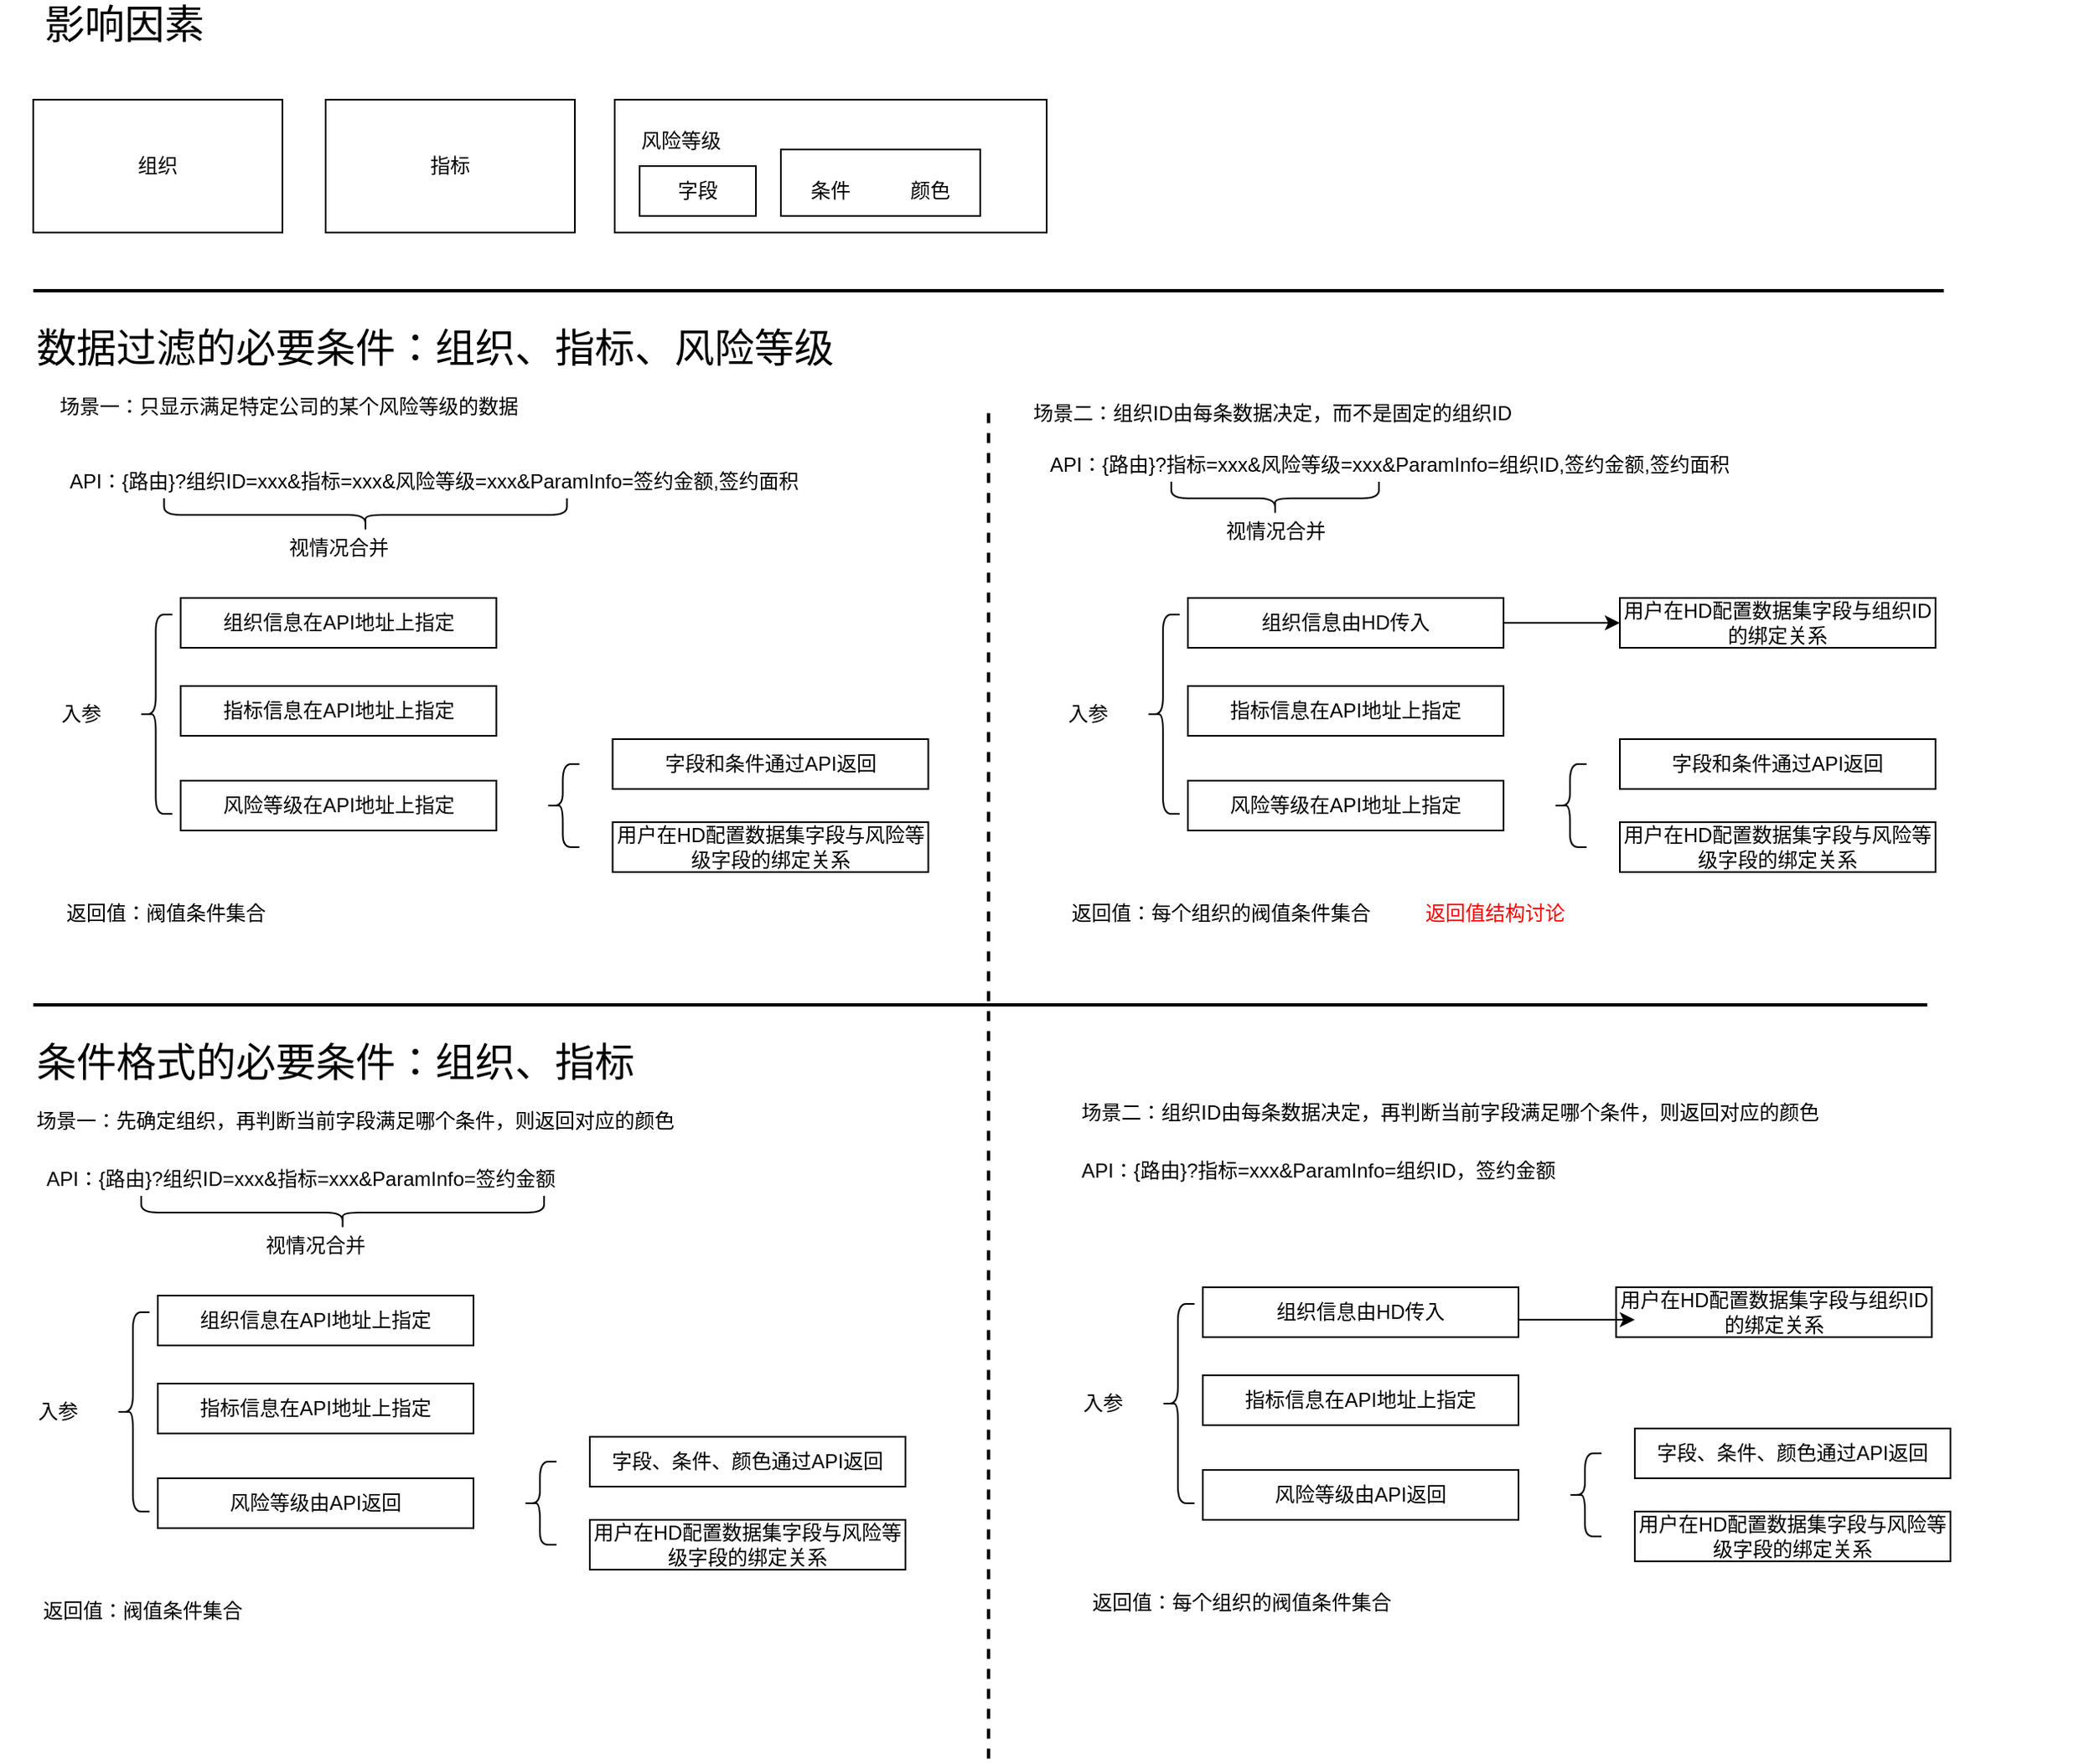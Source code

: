 <mxfile version="12.4.9" type="github">
  <diagram id="IV0gtR9qt2C5YhMelClP" name="第 1 页">
    <mxGraphModel dx="1124" dy="830" grid="1" gridSize="10" guides="1" tooltips="1" connect="1" arrows="1" fold="1" page="1" pageScale="1" pageWidth="1100" pageHeight="1700" math="0" shadow="0">
      <root>
        <mxCell id="0"/>
        <mxCell id="1" parent="0"/>
        <mxCell id="z4cfsqJoMu1uItzRfGyK-11" value="" style="rounded=0;whiteSpace=wrap;html=1;strokeWidth=1;fontSize=12;" vertex="1" parent="1">
          <mxGeometry x="440" y="120" width="260" height="80" as="geometry"/>
        </mxCell>
        <mxCell id="z4cfsqJoMu1uItzRfGyK-1" value="组织" style="rounded=0;whiteSpace=wrap;html=1;" vertex="1" parent="1">
          <mxGeometry x="90" y="120" width="150" height="80" as="geometry"/>
        </mxCell>
        <mxCell id="z4cfsqJoMu1uItzRfGyK-2" value="指标" style="rounded=0;whiteSpace=wrap;html=1;" vertex="1" parent="1">
          <mxGeometry x="266" y="120" width="150" height="80" as="geometry"/>
        </mxCell>
        <mxCell id="z4cfsqJoMu1uItzRfGyK-4" value="字段" style="rounded=0;whiteSpace=wrap;html=1;" vertex="1" parent="1">
          <mxGeometry x="455" y="160" width="70" height="30" as="geometry"/>
        </mxCell>
        <mxCell id="z4cfsqJoMu1uItzRfGyK-5" value="" style="rounded=0;whiteSpace=wrap;html=1;" vertex="1" parent="1">
          <mxGeometry x="540" y="150" width="120" height="40" as="geometry"/>
        </mxCell>
        <mxCell id="z4cfsqJoMu1uItzRfGyK-7" value="影响因素" style="text;html=1;strokeColor=none;fillColor=none;align=center;verticalAlign=middle;whiteSpace=wrap;rounded=0;strokeWidth=1;fontSize=24;" vertex="1" parent="1">
          <mxGeometry x="90" y="60" width="110" height="30" as="geometry"/>
        </mxCell>
        <mxCell id="z4cfsqJoMu1uItzRfGyK-8" value="" style="line;strokeWidth=2;html=1;fontSize=24;" vertex="1" parent="1">
          <mxGeometry x="90" y="230" width="1150" height="10" as="geometry"/>
        </mxCell>
        <mxCell id="z4cfsqJoMu1uItzRfGyK-9" value="数据过滤的必要条件：组织、指标、风险等级" style="text;html=1;strokeColor=none;fillColor=none;align=left;verticalAlign=middle;whiteSpace=wrap;rounded=0;strokeWidth=1;fontSize=24;" vertex="1" parent="1">
          <mxGeometry x="90" y="260" width="530" height="20" as="geometry"/>
        </mxCell>
        <mxCell id="z4cfsqJoMu1uItzRfGyK-10" value="入参" style="text;html=1;strokeColor=none;fillColor=none;align=center;verticalAlign=middle;whiteSpace=wrap;rounded=0;fontSize=12;" vertex="1" parent="1">
          <mxGeometry x="83.75" y="480" width="70" height="20" as="geometry"/>
        </mxCell>
        <mxCell id="z4cfsqJoMu1uItzRfGyK-12" value="风险等级" style="text;html=1;strokeColor=none;fillColor=none;align=center;verticalAlign=middle;whiteSpace=wrap;rounded=0;fontSize=12;" vertex="1" parent="1">
          <mxGeometry x="450" y="140" width="60" height="10" as="geometry"/>
        </mxCell>
        <mxCell id="z4cfsqJoMu1uItzRfGyK-19" value="" style="shape=curlyBracket;whiteSpace=wrap;html=1;rounded=1;strokeWidth=1;fontSize=12;" vertex="1" parent="1">
          <mxGeometry x="153.75" y="430" width="20" height="120" as="geometry"/>
        </mxCell>
        <mxCell id="z4cfsqJoMu1uItzRfGyK-20" value="组织信息在API地址上指定" style="rounded=0;whiteSpace=wrap;html=1;strokeWidth=1;fontSize=12;" vertex="1" parent="1">
          <mxGeometry x="178.75" y="420" width="190" height="30" as="geometry"/>
        </mxCell>
        <mxCell id="z4cfsqJoMu1uItzRfGyK-21" value="指标信息在API地址上指定" style="rounded=0;whiteSpace=wrap;html=1;strokeWidth=1;fontSize=12;" vertex="1" parent="1">
          <mxGeometry x="178.75" y="473" width="190" height="30" as="geometry"/>
        </mxCell>
        <mxCell id="z4cfsqJoMu1uItzRfGyK-22" value="风险等级在API地址上指定" style="rounded=0;whiteSpace=wrap;html=1;strokeWidth=1;fontSize=12;" vertex="1" parent="1">
          <mxGeometry x="178.75" y="530" width="190" height="30" as="geometry"/>
        </mxCell>
        <mxCell id="z4cfsqJoMu1uItzRfGyK-23" value="字段和条件通过API返回" style="rounded=0;whiteSpace=wrap;html=1;strokeWidth=1;fontSize=12;" vertex="1" parent="1">
          <mxGeometry x="438.75" y="505" width="190" height="30" as="geometry"/>
        </mxCell>
        <mxCell id="z4cfsqJoMu1uItzRfGyK-24" value="用户在HD配置数据集字段与风险等级字段的绑定关系" style="rounded=0;whiteSpace=wrap;html=1;strokeWidth=1;fontSize=12;" vertex="1" parent="1">
          <mxGeometry x="438.75" y="555" width="190" height="30" as="geometry"/>
        </mxCell>
        <mxCell id="z4cfsqJoMu1uItzRfGyK-25" value="" style="shape=curlyBracket;whiteSpace=wrap;html=1;rounded=1;strokeWidth=1;fontSize=12;" vertex="1" parent="1">
          <mxGeometry x="398.75" y="520" width="20" height="50" as="geometry"/>
        </mxCell>
        <mxCell id="z4cfsqJoMu1uItzRfGyK-28" value="入参" style="text;html=1;strokeColor=none;fillColor=none;align=center;verticalAlign=middle;whiteSpace=wrap;rounded=0;fontSize=12;" vertex="1" parent="1">
          <mxGeometry x="690" y="480" width="70" height="20" as="geometry"/>
        </mxCell>
        <mxCell id="z4cfsqJoMu1uItzRfGyK-29" value="" style="shape=curlyBracket;whiteSpace=wrap;html=1;rounded=1;strokeWidth=1;fontSize=12;" vertex="1" parent="1">
          <mxGeometry x="760" y="430" width="20" height="120" as="geometry"/>
        </mxCell>
        <mxCell id="z4cfsqJoMu1uItzRfGyK-30" style="edgeStyle=orthogonalEdgeStyle;rounded=0;orthogonalLoop=1;jettySize=auto;html=1;exitX=1;exitY=0.5;exitDx=0;exitDy=0;entryX=0;entryY=0.5;entryDx=0;entryDy=0;fontSize=12;" edge="1" parent="1" source="z4cfsqJoMu1uItzRfGyK-31" target="z4cfsqJoMu1uItzRfGyK-37">
          <mxGeometry relative="1" as="geometry"/>
        </mxCell>
        <mxCell id="z4cfsqJoMu1uItzRfGyK-31" value="组织信息由HD传入" style="rounded=0;whiteSpace=wrap;html=1;strokeWidth=1;fontSize=12;" vertex="1" parent="1">
          <mxGeometry x="785" y="420" width="190" height="30" as="geometry"/>
        </mxCell>
        <mxCell id="z4cfsqJoMu1uItzRfGyK-32" value="指标信息在API地址上指定" style="rounded=0;whiteSpace=wrap;html=1;strokeWidth=1;fontSize=12;" vertex="1" parent="1">
          <mxGeometry x="785" y="473" width="190" height="30" as="geometry"/>
        </mxCell>
        <mxCell id="z4cfsqJoMu1uItzRfGyK-33" value="风险等级在API地址上指定" style="rounded=0;whiteSpace=wrap;html=1;strokeWidth=1;fontSize=12;" vertex="1" parent="1">
          <mxGeometry x="785" y="530" width="190" height="30" as="geometry"/>
        </mxCell>
        <mxCell id="z4cfsqJoMu1uItzRfGyK-34" value="字段和条件通过API返回" style="rounded=0;whiteSpace=wrap;html=1;strokeWidth=1;fontSize=12;" vertex="1" parent="1">
          <mxGeometry x="1045" y="505" width="190" height="30" as="geometry"/>
        </mxCell>
        <mxCell id="z4cfsqJoMu1uItzRfGyK-35" value="用户在HD配置数据集字段与风险等级字段的绑定关系" style="rounded=0;whiteSpace=wrap;html=1;strokeWidth=1;fontSize=12;" vertex="1" parent="1">
          <mxGeometry x="1045" y="555" width="190" height="30" as="geometry"/>
        </mxCell>
        <mxCell id="z4cfsqJoMu1uItzRfGyK-36" value="" style="shape=curlyBracket;whiteSpace=wrap;html=1;rounded=1;strokeWidth=1;fontSize=12;" vertex="1" parent="1">
          <mxGeometry x="1005" y="520" width="20" height="50" as="geometry"/>
        </mxCell>
        <mxCell id="z4cfsqJoMu1uItzRfGyK-37" value="用户在HD配置数据集字段与组织ID的绑定关系" style="rounded=0;whiteSpace=wrap;html=1;strokeWidth=1;fontSize=12;" vertex="1" parent="1">
          <mxGeometry x="1045" y="420" width="190" height="30" as="geometry"/>
        </mxCell>
        <mxCell id="z4cfsqJoMu1uItzRfGyK-41" value="API：{路由}?组织ID=xxx&amp;amp;指标=xxx&amp;amp;风险等级=xxx&amp;amp;ParamInfo=签约金额,签约面积" style="text;html=1;strokeColor=none;fillColor=none;align=left;verticalAlign=middle;whiteSpace=wrap;rounded=0;fontSize=12;" vertex="1" parent="1">
          <mxGeometry x="110" y="340" width="630" height="20" as="geometry"/>
        </mxCell>
        <mxCell id="z4cfsqJoMu1uItzRfGyK-42" value="" style="shape=curlyBracket;whiteSpace=wrap;html=1;rounded=1;strokeWidth=1;fontSize=12;align=left;direction=north;" vertex="1" parent="1">
          <mxGeometry x="168.75" y="360" width="242.5" height="20" as="geometry"/>
        </mxCell>
        <mxCell id="z4cfsqJoMu1uItzRfGyK-43" value="视情况合并" style="text;html=1;strokeColor=none;fillColor=none;align=center;verticalAlign=middle;whiteSpace=wrap;rounded=0;fontSize=12;" vertex="1" parent="1">
          <mxGeometry x="238.75" y="380" width="70" height="20" as="geometry"/>
        </mxCell>
        <mxCell id="z4cfsqJoMu1uItzRfGyK-44" value="API：{路由}?指标=xxx&amp;amp;风险等级=xxx&amp;amp;ParamInfo=组织ID,签约金额,签约面积" style="text;html=1;strokeColor=none;fillColor=none;align=left;verticalAlign=middle;whiteSpace=wrap;rounded=0;fontSize=12;" vertex="1" parent="1">
          <mxGeometry x="700" y="330" width="630" height="20" as="geometry"/>
        </mxCell>
        <mxCell id="z4cfsqJoMu1uItzRfGyK-45" value="" style="shape=curlyBracket;whiteSpace=wrap;html=1;rounded=1;strokeWidth=1;fontSize=12;align=left;direction=north;" vertex="1" parent="1">
          <mxGeometry x="775" y="350" width="125" height="20" as="geometry"/>
        </mxCell>
        <mxCell id="z4cfsqJoMu1uItzRfGyK-46" value="视情况合并" style="text;html=1;strokeColor=none;fillColor=none;align=center;verticalAlign=middle;whiteSpace=wrap;rounded=0;fontSize=12;" vertex="1" parent="1">
          <mxGeometry x="802.5" y="370" width="70" height="20" as="geometry"/>
        </mxCell>
        <mxCell id="z4cfsqJoMu1uItzRfGyK-47" value="场景一：只显示满足特定公司的某个风险等级的数据" style="text;html=1;strokeColor=none;fillColor=none;align=left;verticalAlign=middle;whiteSpace=wrap;rounded=0;fontSize=12;" vertex="1" parent="1">
          <mxGeometry x="103.75" y="300" width="351.25" height="10" as="geometry"/>
        </mxCell>
        <mxCell id="z4cfsqJoMu1uItzRfGyK-48" value="返回值：阀值条件集合" style="text;html=1;strokeColor=none;fillColor=none;align=center;verticalAlign=middle;whiteSpace=wrap;rounded=0;fontSize=12;" vertex="1" parent="1">
          <mxGeometry x="100" y="600" width="140" height="20" as="geometry"/>
        </mxCell>
        <mxCell id="z4cfsqJoMu1uItzRfGyK-49" value="场景二：组织ID由每条数据决定，而不是固定的组织ID" style="text;html=1;strokeColor=none;fillColor=none;align=left;verticalAlign=middle;whiteSpace=wrap;rounded=0;fontSize=12;" vertex="1" parent="1">
          <mxGeometry x="690" y="299" width="420" height="20" as="geometry"/>
        </mxCell>
        <mxCell id="z4cfsqJoMu1uItzRfGyK-50" value="" style="line;strokeWidth=2;html=1;fontSize=24;dashed=1;direction=south;" vertex="1" parent="1">
          <mxGeometry x="660.01" y="308.76" width="10" height="811.24" as="geometry"/>
        </mxCell>
        <mxCell id="z4cfsqJoMu1uItzRfGyK-51" value="返回值：每个组织的阀值条件集合" style="text;html=1;strokeColor=none;fillColor=none;align=center;verticalAlign=middle;whiteSpace=wrap;rounded=0;fontSize=12;" vertex="1" parent="1">
          <mxGeometry x="700" y="600" width="210" height="20" as="geometry"/>
        </mxCell>
        <mxCell id="z4cfsqJoMu1uItzRfGyK-52" value="" style="line;strokeWidth=2;html=1;fontSize=24;" vertex="1" parent="1">
          <mxGeometry x="90" y="660" width="1140" height="10" as="geometry"/>
        </mxCell>
        <mxCell id="z4cfsqJoMu1uItzRfGyK-53" value="条件格式的必要条件：组织、指标" style="text;html=1;strokeColor=none;fillColor=none;align=left;verticalAlign=middle;whiteSpace=wrap;rounded=0;strokeWidth=1;fontSize=24;" vertex="1" parent="1">
          <mxGeometry x="90" y="690" width="530" height="20" as="geometry"/>
        </mxCell>
        <mxCell id="z4cfsqJoMu1uItzRfGyK-54" value="条件" style="text;html=1;strokeColor=none;fillColor=none;align=center;verticalAlign=middle;whiteSpace=wrap;rounded=0;dashed=1;fontSize=12;" vertex="1" parent="1">
          <mxGeometry x="550" y="165" width="40" height="20" as="geometry"/>
        </mxCell>
        <mxCell id="z4cfsqJoMu1uItzRfGyK-55" value="颜色" style="text;html=1;strokeColor=none;fillColor=none;align=center;verticalAlign=middle;whiteSpace=wrap;rounded=0;dashed=1;fontSize=12;" vertex="1" parent="1">
          <mxGeometry x="610" y="165" width="40" height="20" as="geometry"/>
        </mxCell>
        <mxCell id="z4cfsqJoMu1uItzRfGyK-56" value="场景一：先确定组织，再判断当前字段满足哪个条件，则返回对应的颜色" style="text;html=1;strokeColor=none;fillColor=none;align=left;verticalAlign=middle;whiteSpace=wrap;rounded=0;fontSize=12;" vertex="1" parent="1">
          <mxGeometry x="90" y="730" width="420" height="10" as="geometry"/>
        </mxCell>
        <mxCell id="z4cfsqJoMu1uItzRfGyK-57" value="入参" style="text;html=1;strokeColor=none;fillColor=none;align=center;verticalAlign=middle;whiteSpace=wrap;rounded=0;fontSize=12;" vertex="1" parent="1">
          <mxGeometry x="70" y="900" width="70" height="20" as="geometry"/>
        </mxCell>
        <mxCell id="z4cfsqJoMu1uItzRfGyK-58" value="" style="shape=curlyBracket;whiteSpace=wrap;html=1;rounded=1;strokeWidth=1;fontSize=12;" vertex="1" parent="1">
          <mxGeometry x="140" y="850" width="20" height="120" as="geometry"/>
        </mxCell>
        <mxCell id="z4cfsqJoMu1uItzRfGyK-59" value="组织信息在API地址上指定" style="rounded=0;whiteSpace=wrap;html=1;strokeWidth=1;fontSize=12;" vertex="1" parent="1">
          <mxGeometry x="165" y="840" width="190" height="30" as="geometry"/>
        </mxCell>
        <mxCell id="z4cfsqJoMu1uItzRfGyK-60" value="指标信息在API地址上指定" style="rounded=0;whiteSpace=wrap;html=1;strokeWidth=1;fontSize=12;" vertex="1" parent="1">
          <mxGeometry x="165" y="893" width="190" height="30" as="geometry"/>
        </mxCell>
        <mxCell id="z4cfsqJoMu1uItzRfGyK-61" value="风险等级由API返回" style="rounded=0;whiteSpace=wrap;html=1;strokeWidth=1;fontSize=12;" vertex="1" parent="1">
          <mxGeometry x="165" y="950" width="190" height="30" as="geometry"/>
        </mxCell>
        <mxCell id="z4cfsqJoMu1uItzRfGyK-62" value="字段、条件、颜色通过API返回" style="rounded=0;whiteSpace=wrap;html=1;strokeWidth=1;fontSize=12;" vertex="1" parent="1">
          <mxGeometry x="425" y="925" width="190" height="30" as="geometry"/>
        </mxCell>
        <mxCell id="z4cfsqJoMu1uItzRfGyK-63" value="用户在HD配置数据集字段与风险等级字段的绑定关系" style="rounded=0;whiteSpace=wrap;html=1;strokeWidth=1;fontSize=12;" vertex="1" parent="1">
          <mxGeometry x="425" y="975" width="190" height="30" as="geometry"/>
        </mxCell>
        <mxCell id="z4cfsqJoMu1uItzRfGyK-64" value="" style="shape=curlyBracket;whiteSpace=wrap;html=1;rounded=1;strokeWidth=1;fontSize=12;" vertex="1" parent="1">
          <mxGeometry x="385" y="940" width="20" height="50" as="geometry"/>
        </mxCell>
        <mxCell id="z4cfsqJoMu1uItzRfGyK-65" value="API：{路由}?组织ID=xxx&amp;amp;指标=xxx&amp;amp;ParamInfo=签约金额" style="text;html=1;strokeColor=none;fillColor=none;align=left;verticalAlign=middle;whiteSpace=wrap;rounded=0;fontSize=12;" vertex="1" parent="1">
          <mxGeometry x="96.25" y="760" width="323.75" height="20" as="geometry"/>
        </mxCell>
        <mxCell id="z4cfsqJoMu1uItzRfGyK-66" value="" style="shape=curlyBracket;whiteSpace=wrap;html=1;rounded=1;strokeWidth=1;fontSize=12;align=left;direction=north;" vertex="1" parent="1">
          <mxGeometry x="155" y="780" width="242.5" height="20" as="geometry"/>
        </mxCell>
        <mxCell id="z4cfsqJoMu1uItzRfGyK-67" value="视情况合并" style="text;html=1;strokeColor=none;fillColor=none;align=center;verticalAlign=middle;whiteSpace=wrap;rounded=0;fontSize=12;" vertex="1" parent="1">
          <mxGeometry x="225" y="800" width="70" height="20" as="geometry"/>
        </mxCell>
        <mxCell id="z4cfsqJoMu1uItzRfGyK-68" value="返回值：阀值条件集合" style="text;html=1;strokeColor=none;fillColor=none;align=center;verticalAlign=middle;whiteSpace=wrap;rounded=0;fontSize=12;" vertex="1" parent="1">
          <mxGeometry x="86.25" y="1020" width="140" height="20" as="geometry"/>
        </mxCell>
        <mxCell id="z4cfsqJoMu1uItzRfGyK-84" value="场景二：组织ID由每条数据决定，再判断当前字段满足哪个条件，则返回对应的颜色" style="text;html=1;strokeColor=none;fillColor=none;align=left;verticalAlign=middle;whiteSpace=wrap;rounded=0;fontSize=12;" vertex="1" parent="1">
          <mxGeometry x="719" y="725" width="461" height="10" as="geometry"/>
        </mxCell>
        <mxCell id="z4cfsqJoMu1uItzRfGyK-85" value="入参" style="text;html=1;strokeColor=none;fillColor=none;align=center;verticalAlign=middle;whiteSpace=wrap;rounded=0;fontSize=12;" vertex="1" parent="1">
          <mxGeometry x="699" y="895" width="70" height="20" as="geometry"/>
        </mxCell>
        <mxCell id="z4cfsqJoMu1uItzRfGyK-86" value="" style="shape=curlyBracket;whiteSpace=wrap;html=1;rounded=1;strokeWidth=1;fontSize=12;" vertex="1" parent="1">
          <mxGeometry x="769" y="845" width="20" height="120" as="geometry"/>
        </mxCell>
        <mxCell id="z4cfsqJoMu1uItzRfGyK-87" value="组织信息由HD传入" style="rounded=0;whiteSpace=wrap;html=1;strokeWidth=1;fontSize=12;" vertex="1" parent="1">
          <mxGeometry x="794" y="835" width="190" height="30" as="geometry"/>
        </mxCell>
        <mxCell id="z4cfsqJoMu1uItzRfGyK-88" value="指标信息在API地址上指定" style="rounded=0;whiteSpace=wrap;html=1;strokeWidth=1;fontSize=12;" vertex="1" parent="1">
          <mxGeometry x="794" y="888" width="190" height="30" as="geometry"/>
        </mxCell>
        <mxCell id="z4cfsqJoMu1uItzRfGyK-89" value="风险等级由API返回" style="rounded=0;whiteSpace=wrap;html=1;strokeWidth=1;fontSize=12;" vertex="1" parent="1">
          <mxGeometry x="794" y="945" width="190" height="30" as="geometry"/>
        </mxCell>
        <mxCell id="z4cfsqJoMu1uItzRfGyK-90" value="字段、条件、颜色通过API返回" style="rounded=0;whiteSpace=wrap;html=1;strokeWidth=1;fontSize=12;" vertex="1" parent="1">
          <mxGeometry x="1054" y="920" width="190" height="30" as="geometry"/>
        </mxCell>
        <mxCell id="z4cfsqJoMu1uItzRfGyK-91" value="用户在HD配置数据集字段与风险等级字段的绑定关系" style="rounded=0;whiteSpace=wrap;html=1;strokeWidth=1;fontSize=12;" vertex="1" parent="1">
          <mxGeometry x="1054" y="970" width="190" height="30" as="geometry"/>
        </mxCell>
        <mxCell id="z4cfsqJoMu1uItzRfGyK-92" value="" style="shape=curlyBracket;whiteSpace=wrap;html=1;rounded=1;strokeWidth=1;fontSize=12;" vertex="1" parent="1">
          <mxGeometry x="1014" y="935" width="20" height="50" as="geometry"/>
        </mxCell>
        <mxCell id="z4cfsqJoMu1uItzRfGyK-95" value="返回值：每个组织的阀值条件集合" style="text;html=1;strokeColor=none;fillColor=none;align=center;verticalAlign=middle;whiteSpace=wrap;rounded=0;fontSize=12;" vertex="1" parent="1">
          <mxGeometry x="715.25" y="1015" width="204.75" height="20" as="geometry"/>
        </mxCell>
        <mxCell id="z4cfsqJoMu1uItzRfGyK-97" value="API：{路由}?指标=xxx&amp;amp;ParamInfo=组织ID，签约金额" style="text;html=1;strokeColor=none;fillColor=none;align=left;verticalAlign=middle;whiteSpace=wrap;rounded=0;fontSize=12;" vertex="1" parent="1">
          <mxGeometry x="719" y="755" width="323.75" height="20" as="geometry"/>
        </mxCell>
        <mxCell id="z4cfsqJoMu1uItzRfGyK-98" value="用户在HD配置数据集字段与组织ID的绑定关系" style="rounded=0;whiteSpace=wrap;html=1;strokeWidth=1;fontSize=12;" vertex="1" parent="1">
          <mxGeometry x="1042.75" y="835" width="190" height="30" as="geometry"/>
        </mxCell>
        <mxCell id="z4cfsqJoMu1uItzRfGyK-99" style="edgeStyle=orthogonalEdgeStyle;rounded=0;orthogonalLoop=1;jettySize=auto;html=1;exitX=1;exitY=0.5;exitDx=0;exitDy=0;entryX=0;entryY=0.5;entryDx=0;entryDy=0;fontSize=12;" edge="1" parent="1">
          <mxGeometry relative="1" as="geometry">
            <mxPoint x="984" y="854.5" as="sourcePoint"/>
            <mxPoint x="1054" y="854.5" as="targetPoint"/>
          </mxGeometry>
        </mxCell>
        <mxCell id="z4cfsqJoMu1uItzRfGyK-100" value="返回值结构讨论" style="text;html=1;strokeColor=none;fillColor=none;align=center;verticalAlign=middle;whiteSpace=wrap;rounded=0;dashed=1;fontSize=12;fontColor=#FF0000;" vertex="1" parent="1">
          <mxGeometry x="920" y="595" width="100" height="30" as="geometry"/>
        </mxCell>
      </root>
    </mxGraphModel>
  </diagram>
</mxfile>

